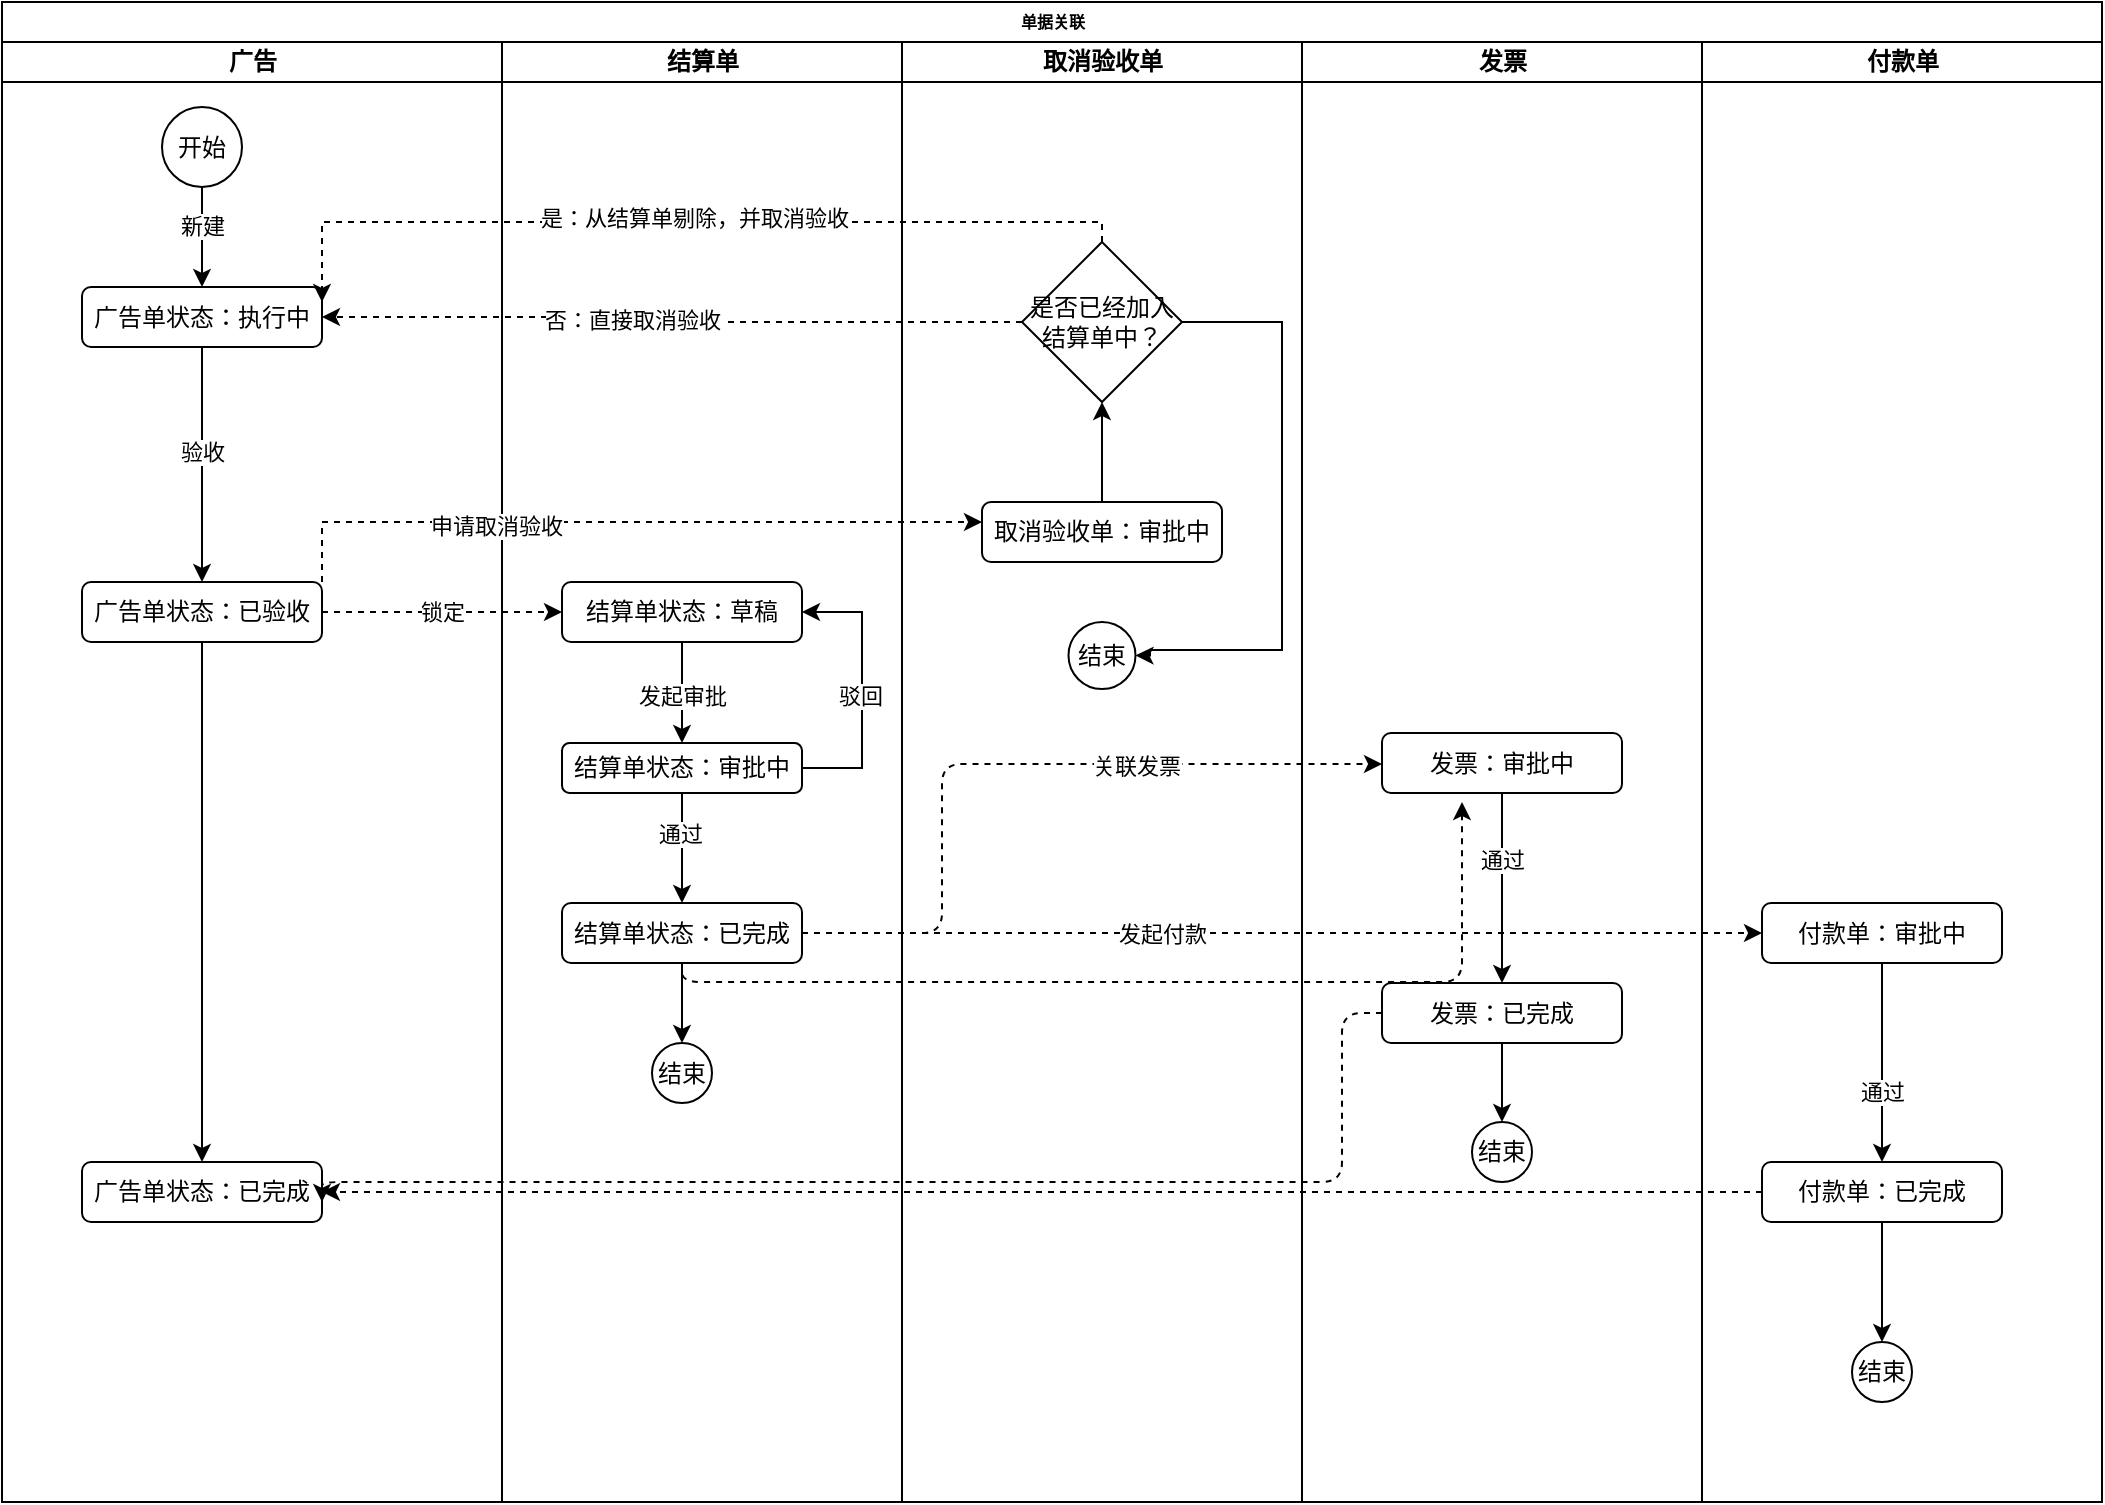 <mxfile version="15.2.5" type="github">
  <diagram name="Page-1" id="74e2e168-ea6b-b213-b513-2b3c1d86103e">
    <mxGraphModel dx="1635" dy="866" grid="1" gridSize="10" guides="1" tooltips="1" connect="1" arrows="1" fold="1" page="1" pageScale="1" pageWidth="1100" pageHeight="850" math="0" shadow="0">
      <root>
        <mxCell id="0" />
        <mxCell id="1" parent="0" />
        <mxCell id="77e6c97f196da883-1" value="单据关联" style="swimlane;html=1;childLayout=stackLayout;startSize=20;rounded=0;shadow=0;labelBackgroundColor=none;strokeWidth=1;fontFamily=Verdana;fontSize=8;align=center;" parent="1" vertex="1">
          <mxGeometry x="70" y="40" width="1050" height="750" as="geometry" />
        </mxCell>
        <mxCell id="77e6c97f196da883-2" value="广告" style="swimlane;html=1;startSize=20;" parent="77e6c97f196da883-1" vertex="1">
          <mxGeometry y="20" width="250" height="730" as="geometry" />
        </mxCell>
        <mxCell id="aBmIKwotE1516bp-mT_H-89" value="开始" style="ellipse;whiteSpace=wrap;html=1;aspect=fixed;" vertex="1" parent="77e6c97f196da883-2">
          <mxGeometry x="80" y="32.5" width="40" height="40" as="geometry" />
        </mxCell>
        <mxCell id="aBmIKwotE1516bp-mT_H-92" value="广告单状态：执行中" style="rounded=1;whiteSpace=wrap;html=1;" vertex="1" parent="77e6c97f196da883-2">
          <mxGeometry x="40" y="122.5" width="120" height="30" as="geometry" />
        </mxCell>
        <mxCell id="aBmIKwotE1516bp-mT_H-87" style="edgeStyle=orthogonalEdgeStyle;rounded=0;orthogonalLoop=1;jettySize=auto;html=1;" edge="1" parent="77e6c97f196da883-2" source="aBmIKwotE1516bp-mT_H-89" target="aBmIKwotE1516bp-mT_H-92">
          <mxGeometry relative="1" as="geometry" />
        </mxCell>
        <mxCell id="aBmIKwotE1516bp-mT_H-88" value="新建" style="edgeLabel;html=1;align=center;verticalAlign=middle;resizable=0;points=[];" vertex="1" connectable="0" parent="aBmIKwotE1516bp-mT_H-87">
          <mxGeometry x="0.305" relative="1" as="geometry">
            <mxPoint y="-13" as="offset" />
          </mxGeometry>
        </mxCell>
        <mxCell id="aBmIKwotE1516bp-mT_H-96" value="广告单状态：已验收" style="whiteSpace=wrap;html=1;rounded=1;" vertex="1" parent="77e6c97f196da883-2">
          <mxGeometry x="40" y="270" width="120" height="30" as="geometry" />
        </mxCell>
        <mxCell id="aBmIKwotE1516bp-mT_H-90" value="" style="edgeStyle=orthogonalEdgeStyle;rounded=0;orthogonalLoop=1;jettySize=auto;html=1;" edge="1" parent="77e6c97f196da883-2" source="aBmIKwotE1516bp-mT_H-92" target="aBmIKwotE1516bp-mT_H-96">
          <mxGeometry relative="1" as="geometry" />
        </mxCell>
        <mxCell id="aBmIKwotE1516bp-mT_H-91" value="验收" style="edgeLabel;html=1;align=center;verticalAlign=middle;resizable=0;points=[];" vertex="1" connectable="0" parent="aBmIKwotE1516bp-mT_H-90">
          <mxGeometry x="-0.255" relative="1" as="geometry">
            <mxPoint y="8" as="offset" />
          </mxGeometry>
        </mxCell>
        <mxCell id="aBmIKwotE1516bp-mT_H-98" value="广告单状态：已完成" style="whiteSpace=wrap;html=1;rounded=1;" vertex="1" parent="77e6c97f196da883-2">
          <mxGeometry x="40" y="560" width="120" height="30" as="geometry" />
        </mxCell>
        <mxCell id="aBmIKwotE1516bp-mT_H-93" style="edgeStyle=orthogonalEdgeStyle;rounded=0;orthogonalLoop=1;jettySize=auto;html=1;" edge="1" parent="77e6c97f196da883-2" source="aBmIKwotE1516bp-mT_H-96" target="aBmIKwotE1516bp-mT_H-98">
          <mxGeometry relative="1" as="geometry" />
        </mxCell>
        <mxCell id="77e6c97f196da883-3" value="结算单" style="swimlane;html=1;startSize=20;" parent="77e6c97f196da883-1" vertex="1">
          <mxGeometry x="250" y="20" width="200" height="730" as="geometry" />
        </mxCell>
        <mxCell id="aBmIKwotE1516bp-mT_H-120" value="" style="edgeStyle=orthogonalEdgeStyle;rounded=0;orthogonalLoop=1;jettySize=auto;html=1;" edge="1" source="aBmIKwotE1516bp-mT_H-122" target="aBmIKwotE1516bp-mT_H-127" parent="77e6c97f196da883-3">
          <mxGeometry relative="1" as="geometry" />
        </mxCell>
        <mxCell id="aBmIKwotE1516bp-mT_H-121" value="发起审批" style="edgeLabel;html=1;align=center;verticalAlign=middle;resizable=0;points=[];" vertex="1" connectable="0" parent="aBmIKwotE1516bp-mT_H-120">
          <mxGeometry x="-0.255" relative="1" as="geometry">
            <mxPoint y="8" as="offset" />
          </mxGeometry>
        </mxCell>
        <mxCell id="aBmIKwotE1516bp-mT_H-122" value="结算单状态：草稿" style="rounded=1;whiteSpace=wrap;html=1;" vertex="1" parent="77e6c97f196da883-3">
          <mxGeometry x="30" y="270" width="120" height="30" as="geometry" />
        </mxCell>
        <mxCell id="aBmIKwotE1516bp-mT_H-123" style="edgeStyle=orthogonalEdgeStyle;rounded=0;orthogonalLoop=1;jettySize=auto;html=1;" edge="1" source="aBmIKwotE1516bp-mT_H-127" target="aBmIKwotE1516bp-mT_H-129" parent="77e6c97f196da883-3">
          <mxGeometry relative="1" as="geometry" />
        </mxCell>
        <mxCell id="aBmIKwotE1516bp-mT_H-124" value="通过" style="edgeLabel;html=1;align=center;verticalAlign=middle;resizable=0;points=[];" vertex="1" connectable="0" parent="aBmIKwotE1516bp-mT_H-123">
          <mxGeometry x="-0.275" y="-1" relative="1" as="geometry">
            <mxPoint as="offset" />
          </mxGeometry>
        </mxCell>
        <mxCell id="aBmIKwotE1516bp-mT_H-125" style="edgeStyle=orthogonalEdgeStyle;rounded=0;orthogonalLoop=1;jettySize=auto;html=1;entryX=1;entryY=0.5;entryDx=0;entryDy=0;" edge="1" source="aBmIKwotE1516bp-mT_H-127" target="aBmIKwotE1516bp-mT_H-122" parent="77e6c97f196da883-3">
          <mxGeometry relative="1" as="geometry">
            <Array as="points">
              <mxPoint x="180" y="363" />
              <mxPoint x="180" y="285" />
            </Array>
          </mxGeometry>
        </mxCell>
        <mxCell id="aBmIKwotE1516bp-mT_H-126" value="驳回" style="edgeLabel;html=1;align=center;verticalAlign=middle;resizable=0;points=[];" vertex="1" connectable="0" parent="aBmIKwotE1516bp-mT_H-125">
          <mxGeometry x="-0.194" y="1" relative="1" as="geometry">
            <mxPoint y="-11" as="offset" />
          </mxGeometry>
        </mxCell>
        <mxCell id="aBmIKwotE1516bp-mT_H-127" value="结算单状态：审批中" style="whiteSpace=wrap;html=1;rounded=1;" vertex="1" parent="77e6c97f196da883-3">
          <mxGeometry x="30" y="350.5" width="120" height="25" as="geometry" />
        </mxCell>
        <mxCell id="aBmIKwotE1516bp-mT_H-128" style="edgeStyle=orthogonalEdgeStyle;rounded=0;orthogonalLoop=1;jettySize=auto;html=1;entryX=0.5;entryY=0;entryDx=0;entryDy=0;" edge="1" source="aBmIKwotE1516bp-mT_H-129" target="aBmIKwotE1516bp-mT_H-130" parent="77e6c97f196da883-3">
          <mxGeometry relative="1" as="geometry" />
        </mxCell>
        <mxCell id="aBmIKwotE1516bp-mT_H-129" value="结算单状态：已完成" style="whiteSpace=wrap;html=1;rounded=1;" vertex="1" parent="77e6c97f196da883-3">
          <mxGeometry x="30" y="430.5" width="120" height="30" as="geometry" />
        </mxCell>
        <mxCell id="aBmIKwotE1516bp-mT_H-130" value="结束" style="ellipse;whiteSpace=wrap;html=1;aspect=fixed;" vertex="1" parent="77e6c97f196da883-3">
          <mxGeometry x="75" y="500.5" width="30" height="30" as="geometry" />
        </mxCell>
        <mxCell id="77e6c97f196da883-4" value="取消验收单" style="swimlane;html=1;startSize=20;" parent="77e6c97f196da883-1" vertex="1">
          <mxGeometry x="450" y="20" width="200" height="730" as="geometry" />
        </mxCell>
        <mxCell id="aBmIKwotE1516bp-mT_H-169" style="edgeStyle=orthogonalEdgeStyle;rounded=0;orthogonalLoop=1;jettySize=auto;html=1;" edge="1" parent="77e6c97f196da883-4" source="aBmIKwotE1516bp-mT_H-160" target="aBmIKwotE1516bp-mT_H-164">
          <mxGeometry relative="1" as="geometry" />
        </mxCell>
        <mxCell id="aBmIKwotE1516bp-mT_H-160" value="取消验收单：审批中" style="rounded=1;whiteSpace=wrap;html=1;" vertex="1" parent="77e6c97f196da883-4">
          <mxGeometry x="40" y="230" width="120" height="30" as="geometry" />
        </mxCell>
        <mxCell id="aBmIKwotE1516bp-mT_H-177" style="edgeStyle=orthogonalEdgeStyle;rounded=0;orthogonalLoop=1;jettySize=auto;html=1;entryX=1;entryY=0.5;entryDx=0;entryDy=0;" edge="1" parent="77e6c97f196da883-4" source="aBmIKwotE1516bp-mT_H-164" target="aBmIKwotE1516bp-mT_H-176">
          <mxGeometry relative="1" as="geometry">
            <Array as="points">
              <mxPoint x="190" y="140" />
              <mxPoint x="190" y="304" />
              <mxPoint x="124" y="304" />
            </Array>
          </mxGeometry>
        </mxCell>
        <mxCell id="aBmIKwotE1516bp-mT_H-164" value="是否已经加入结算单中？" style="rhombus;whiteSpace=wrap;html=1;" vertex="1" parent="77e6c97f196da883-4">
          <mxGeometry x="60" y="100" width="80" height="80" as="geometry" />
        </mxCell>
        <mxCell id="aBmIKwotE1516bp-mT_H-176" value="结束" style="ellipse;whiteSpace=wrap;html=1;aspect=fixed;" vertex="1" parent="77e6c97f196da883-4">
          <mxGeometry x="83.25" y="290" width="33.5" height="33.5" as="geometry" />
        </mxCell>
        <mxCell id="77e6c97f196da883-5" value="发票" style="swimlane;html=1;startSize=20;" parent="77e6c97f196da883-1" vertex="1">
          <mxGeometry x="650" y="20" width="200" height="730" as="geometry" />
        </mxCell>
        <mxCell id="aBmIKwotE1516bp-mT_H-205" style="edgeStyle=orthogonalEdgeStyle;curved=0;rounded=1;sketch=0;orthogonalLoop=1;jettySize=auto;html=1;entryX=0.5;entryY=0;entryDx=0;entryDy=0;" edge="1" parent="77e6c97f196da883-5" source="aBmIKwotE1516bp-mT_H-201" target="aBmIKwotE1516bp-mT_H-203">
          <mxGeometry relative="1" as="geometry" />
        </mxCell>
        <mxCell id="aBmIKwotE1516bp-mT_H-206" value="通过" style="edgeLabel;html=1;align=center;verticalAlign=middle;resizable=0;points=[];" vertex="1" connectable="0" parent="aBmIKwotE1516bp-mT_H-205">
          <mxGeometry x="-0.295" relative="1" as="geometry">
            <mxPoint as="offset" />
          </mxGeometry>
        </mxCell>
        <mxCell id="aBmIKwotE1516bp-mT_H-201" value="发票：审批中" style="rounded=1;whiteSpace=wrap;html=1;" vertex="1" parent="77e6c97f196da883-5">
          <mxGeometry x="40" y="345.5" width="120" height="30" as="geometry" />
        </mxCell>
        <mxCell id="aBmIKwotE1516bp-mT_H-208" style="edgeStyle=orthogonalEdgeStyle;curved=0;rounded=1;sketch=0;orthogonalLoop=1;jettySize=auto;html=1;entryX=0.5;entryY=0;entryDx=0;entryDy=0;" edge="1" parent="77e6c97f196da883-5" source="aBmIKwotE1516bp-mT_H-203" target="aBmIKwotE1516bp-mT_H-207">
          <mxGeometry relative="1" as="geometry" />
        </mxCell>
        <mxCell id="aBmIKwotE1516bp-mT_H-203" value="发票：已完成" style="rounded=1;whiteSpace=wrap;html=1;" vertex="1" parent="77e6c97f196da883-5">
          <mxGeometry x="40" y="470.5" width="120" height="30" as="geometry" />
        </mxCell>
        <mxCell id="aBmIKwotE1516bp-mT_H-207" value="结束" style="ellipse;whiteSpace=wrap;html=1;aspect=fixed;" vertex="1" parent="77e6c97f196da883-5">
          <mxGeometry x="85" y="540" width="30" height="30" as="geometry" />
        </mxCell>
        <mxCell id="aBmIKwotE1516bp-mT_H-145" value="付款单" style="swimlane;html=1;startSize=20;" vertex="1" parent="77e6c97f196da883-1">
          <mxGeometry x="850" y="20" width="200" height="730" as="geometry" />
        </mxCell>
        <mxCell id="aBmIKwotE1516bp-mT_H-193" style="edgeStyle=orthogonalEdgeStyle;curved=0;rounded=1;sketch=0;orthogonalLoop=1;jettySize=auto;html=1;" edge="1" parent="aBmIKwotE1516bp-mT_H-145" source="aBmIKwotE1516bp-mT_H-183" target="aBmIKwotE1516bp-mT_H-190">
          <mxGeometry relative="1" as="geometry" />
        </mxCell>
        <mxCell id="aBmIKwotE1516bp-mT_H-194" value="通过" style="edgeLabel;html=1;align=center;verticalAlign=middle;resizable=0;points=[];" vertex="1" connectable="0" parent="aBmIKwotE1516bp-mT_H-193">
          <mxGeometry x="0.294" relative="1" as="geometry">
            <mxPoint as="offset" />
          </mxGeometry>
        </mxCell>
        <mxCell id="aBmIKwotE1516bp-mT_H-183" value="付款单：审批中" style="rounded=1;whiteSpace=wrap;html=1;" vertex="1" parent="aBmIKwotE1516bp-mT_H-145">
          <mxGeometry x="30" y="430.5" width="120" height="30" as="geometry" />
        </mxCell>
        <mxCell id="aBmIKwotE1516bp-mT_H-190" value="付款单：已完成" style="whiteSpace=wrap;html=1;rounded=1;" vertex="1" parent="aBmIKwotE1516bp-mT_H-145">
          <mxGeometry x="30" y="560" width="120" height="30" as="geometry" />
        </mxCell>
        <mxCell id="aBmIKwotE1516bp-mT_H-191" value="结束" style="ellipse;whiteSpace=wrap;html=1;aspect=fixed;" vertex="1" parent="aBmIKwotE1516bp-mT_H-145">
          <mxGeometry x="75" y="650" width="30" height="30" as="geometry" />
        </mxCell>
        <mxCell id="aBmIKwotE1516bp-mT_H-189" style="edgeStyle=orthogonalEdgeStyle;rounded=0;orthogonalLoop=1;jettySize=auto;html=1;entryX=0.5;entryY=0;entryDx=0;entryDy=0;" edge="1" parent="aBmIKwotE1516bp-mT_H-145" source="aBmIKwotE1516bp-mT_H-190" target="aBmIKwotE1516bp-mT_H-191">
          <mxGeometry relative="1" as="geometry" />
        </mxCell>
        <mxCell id="aBmIKwotE1516bp-mT_H-146" style="edgeStyle=orthogonalEdgeStyle;rounded=0;orthogonalLoop=1;jettySize=auto;html=1;dashed=1;" edge="1" parent="77e6c97f196da883-1" source="aBmIKwotE1516bp-mT_H-96" target="aBmIKwotE1516bp-mT_H-122">
          <mxGeometry relative="1" as="geometry" />
        </mxCell>
        <mxCell id="aBmIKwotE1516bp-mT_H-147" value="锁定" style="edgeLabel;html=1;align=center;verticalAlign=middle;resizable=0;points=[];" vertex="1" connectable="0" parent="aBmIKwotE1516bp-mT_H-146">
          <mxGeometry x="0.317" y="-1" relative="1" as="geometry">
            <mxPoint x="-19" y="-1" as="offset" />
          </mxGeometry>
        </mxCell>
        <mxCell id="aBmIKwotE1516bp-mT_H-161" style="edgeStyle=orthogonalEdgeStyle;rounded=0;orthogonalLoop=1;jettySize=auto;html=1;dashed=1;" edge="1" parent="77e6c97f196da883-1" source="aBmIKwotE1516bp-mT_H-96" target="aBmIKwotE1516bp-mT_H-160">
          <mxGeometry relative="1" as="geometry">
            <Array as="points">
              <mxPoint x="160" y="260" />
              <mxPoint x="550" y="260" />
            </Array>
          </mxGeometry>
        </mxCell>
        <mxCell id="aBmIKwotE1516bp-mT_H-162" value="申请取消验收" style="edgeLabel;html=1;align=center;verticalAlign=middle;resizable=0;points=[];" vertex="1" connectable="0" parent="aBmIKwotE1516bp-mT_H-161">
          <mxGeometry x="-0.35" y="-2" relative="1" as="geometry">
            <mxPoint as="offset" />
          </mxGeometry>
        </mxCell>
        <mxCell id="aBmIKwotE1516bp-mT_H-171" style="edgeStyle=orthogonalEdgeStyle;rounded=0;orthogonalLoop=1;jettySize=auto;html=1;entryX=1;entryY=0.5;entryDx=0;entryDy=0;dashed=1;" edge="1" parent="77e6c97f196da883-1" source="aBmIKwotE1516bp-mT_H-164" target="aBmIKwotE1516bp-mT_H-92">
          <mxGeometry relative="1" as="geometry" />
        </mxCell>
        <mxCell id="aBmIKwotE1516bp-mT_H-172" value="否：直接取消验收" style="edgeLabel;html=1;align=center;verticalAlign=middle;resizable=0;points=[];" vertex="1" connectable="0" parent="aBmIKwotE1516bp-mT_H-171">
          <mxGeometry x="0.123" y="1" relative="1" as="geometry">
            <mxPoint as="offset" />
          </mxGeometry>
        </mxCell>
        <mxCell id="aBmIKwotE1516bp-mT_H-173" style="edgeStyle=orthogonalEdgeStyle;rounded=0;orthogonalLoop=1;jettySize=auto;html=1;entryX=1;entryY=0.25;entryDx=0;entryDy=0;dashed=1;" edge="1" parent="77e6c97f196da883-1" source="aBmIKwotE1516bp-mT_H-164" target="aBmIKwotE1516bp-mT_H-92">
          <mxGeometry relative="1" as="geometry">
            <Array as="points">
              <mxPoint x="550" y="110" />
              <mxPoint x="160" y="110" />
            </Array>
          </mxGeometry>
        </mxCell>
        <mxCell id="aBmIKwotE1516bp-mT_H-174" value="是：从结算单剔除，并取消验收" style="edgeLabel;html=1;align=center;verticalAlign=middle;resizable=0;points=[];" vertex="1" connectable="0" parent="aBmIKwotE1516bp-mT_H-173">
          <mxGeometry x="-0.025" y="-2" relative="1" as="geometry">
            <mxPoint as="offset" />
          </mxGeometry>
        </mxCell>
        <mxCell id="aBmIKwotE1516bp-mT_H-197" style="edgeStyle=orthogonalEdgeStyle;curved=0;rounded=1;sketch=0;orthogonalLoop=1;jettySize=auto;html=1;dashed=1;" edge="1" parent="77e6c97f196da883-1" source="aBmIKwotE1516bp-mT_H-129" target="aBmIKwotE1516bp-mT_H-183">
          <mxGeometry relative="1" as="geometry" />
        </mxCell>
        <mxCell id="aBmIKwotE1516bp-mT_H-199" value="发起付款" style="edgeLabel;html=1;align=center;verticalAlign=middle;resizable=0;points=[];" vertex="1" connectable="0" parent="aBmIKwotE1516bp-mT_H-197">
          <mxGeometry x="0.195" y="1" relative="1" as="geometry">
            <mxPoint x="-107" y="1" as="offset" />
          </mxGeometry>
        </mxCell>
        <mxCell id="aBmIKwotE1516bp-mT_H-198" style="edgeStyle=orthogonalEdgeStyle;curved=0;rounded=1;sketch=0;orthogonalLoop=1;jettySize=auto;html=1;entryX=1;entryY=0.5;entryDx=0;entryDy=0;dashed=1;" edge="1" parent="77e6c97f196da883-1" source="aBmIKwotE1516bp-mT_H-190" target="aBmIKwotE1516bp-mT_H-98">
          <mxGeometry relative="1" as="geometry" />
        </mxCell>
        <mxCell id="aBmIKwotE1516bp-mT_H-202" style="edgeStyle=orthogonalEdgeStyle;curved=0;rounded=1;sketch=0;orthogonalLoop=1;jettySize=auto;html=1;dashed=1;" edge="1" parent="77e6c97f196da883-1" source="aBmIKwotE1516bp-mT_H-129" target="aBmIKwotE1516bp-mT_H-201">
          <mxGeometry relative="1" as="geometry">
            <Array as="points">
              <mxPoint x="470" y="466" />
              <mxPoint x="470" y="381" />
            </Array>
          </mxGeometry>
        </mxCell>
        <mxCell id="aBmIKwotE1516bp-mT_H-204" value="关联发票" style="edgeLabel;html=1;align=center;verticalAlign=middle;resizable=0;points=[];" vertex="1" connectable="0" parent="aBmIKwotE1516bp-mT_H-202">
          <mxGeometry x="0.343" y="-1" relative="1" as="geometry">
            <mxPoint as="offset" />
          </mxGeometry>
        </mxCell>
        <mxCell id="aBmIKwotE1516bp-mT_H-209" style="edgeStyle=orthogonalEdgeStyle;curved=0;rounded=1;sketch=0;orthogonalLoop=1;jettySize=auto;html=1;dashed=1;" edge="1" parent="1" source="aBmIKwotE1516bp-mT_H-203">
          <mxGeometry relative="1" as="geometry">
            <mxPoint x="230" y="640" as="targetPoint" />
            <Array as="points">
              <mxPoint x="740" y="546" />
              <mxPoint x="740" y="630" />
              <mxPoint x="230" y="630" />
            </Array>
          </mxGeometry>
        </mxCell>
        <mxCell id="aBmIKwotE1516bp-mT_H-210" style="edgeStyle=orthogonalEdgeStyle;curved=0;rounded=1;sketch=0;orthogonalLoop=1;jettySize=auto;html=1;exitX=0.5;exitY=1;exitDx=0;exitDy=0;dashed=1;" edge="1" parent="1" source="aBmIKwotE1516bp-mT_H-129">
          <mxGeometry relative="1" as="geometry">
            <mxPoint x="800" y="440" as="targetPoint" />
            <Array as="points">
              <mxPoint x="410" y="530" />
              <mxPoint x="800" y="530" />
            </Array>
          </mxGeometry>
        </mxCell>
      </root>
    </mxGraphModel>
  </diagram>
</mxfile>
